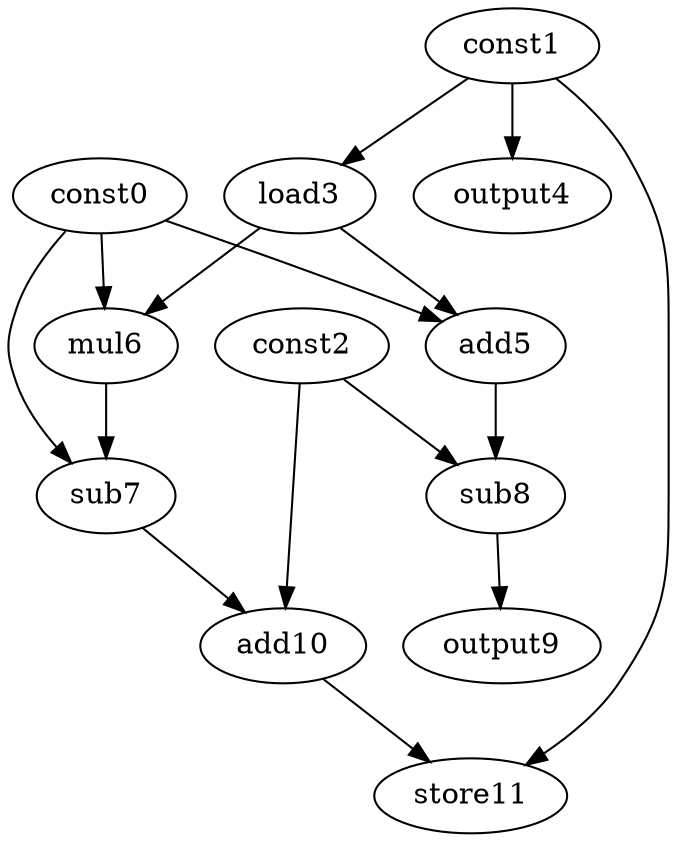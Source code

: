 digraph G { 
const0[opcode=const]; 
const1[opcode=const]; 
const2[opcode=const]; 
load3[opcode=load]; 
output4[opcode=output]; 
add5[opcode=add]; 
mul6[opcode=mul]; 
sub7[opcode=sub]; 
sub8[opcode=sub]; 
output9[opcode=output]; 
add10[opcode=add]; 
store11[opcode=store]; 
const1->load3[operand=0];
const1->output4[operand=0];
const0->add5[operand=0];
load3->add5[operand=1];
const0->mul6[operand=0];
load3->mul6[operand=1];
const0->sub7[operand=0];
mul6->sub7[operand=1];
const2->sub8[operand=0];
add5->sub8[operand=1];
sub8->output9[operand=0];
sub7->add10[operand=0];
const2->add10[operand=1];
const1->store11[operand=0];
add10->store11[operand=1];
}
